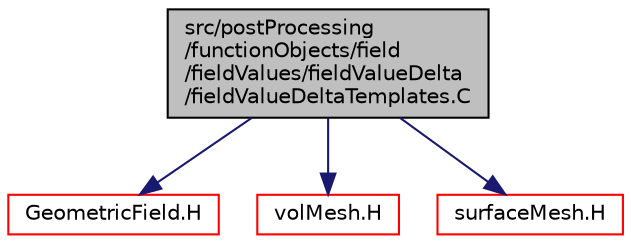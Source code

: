 digraph "src/postProcessing/functionObjects/field/fieldValues/fieldValueDelta/fieldValueDeltaTemplates.C"
{
  bgcolor="transparent";
  edge [fontname="Helvetica",fontsize="10",labelfontname="Helvetica",labelfontsize="10"];
  node [fontname="Helvetica",fontsize="10",shape=record];
  Node1 [label="src/postProcessing\l/functionObjects/field\l/fieldValues/fieldValueDelta\l/fieldValueDeltaTemplates.C",height=0.2,width=0.4,color="black", fillcolor="grey75", style="filled", fontcolor="black"];
  Node1 -> Node2 [color="midnightblue",fontsize="10",style="solid",fontname="Helvetica"];
  Node2 [label="GeometricField.H",height=0.2,width=0.4,color="red",URL="$a08143.html"];
  Node1 -> Node3 [color="midnightblue",fontsize="10",style="solid",fontname="Helvetica"];
  Node3 [label="volMesh.H",height=0.2,width=0.4,color="red",URL="$a06285.html"];
  Node1 -> Node4 [color="midnightblue",fontsize="10",style="solid",fontname="Helvetica"];
  Node4 [label="surfaceMesh.H",height=0.2,width=0.4,color="red",URL="$a06284.html"];
}

